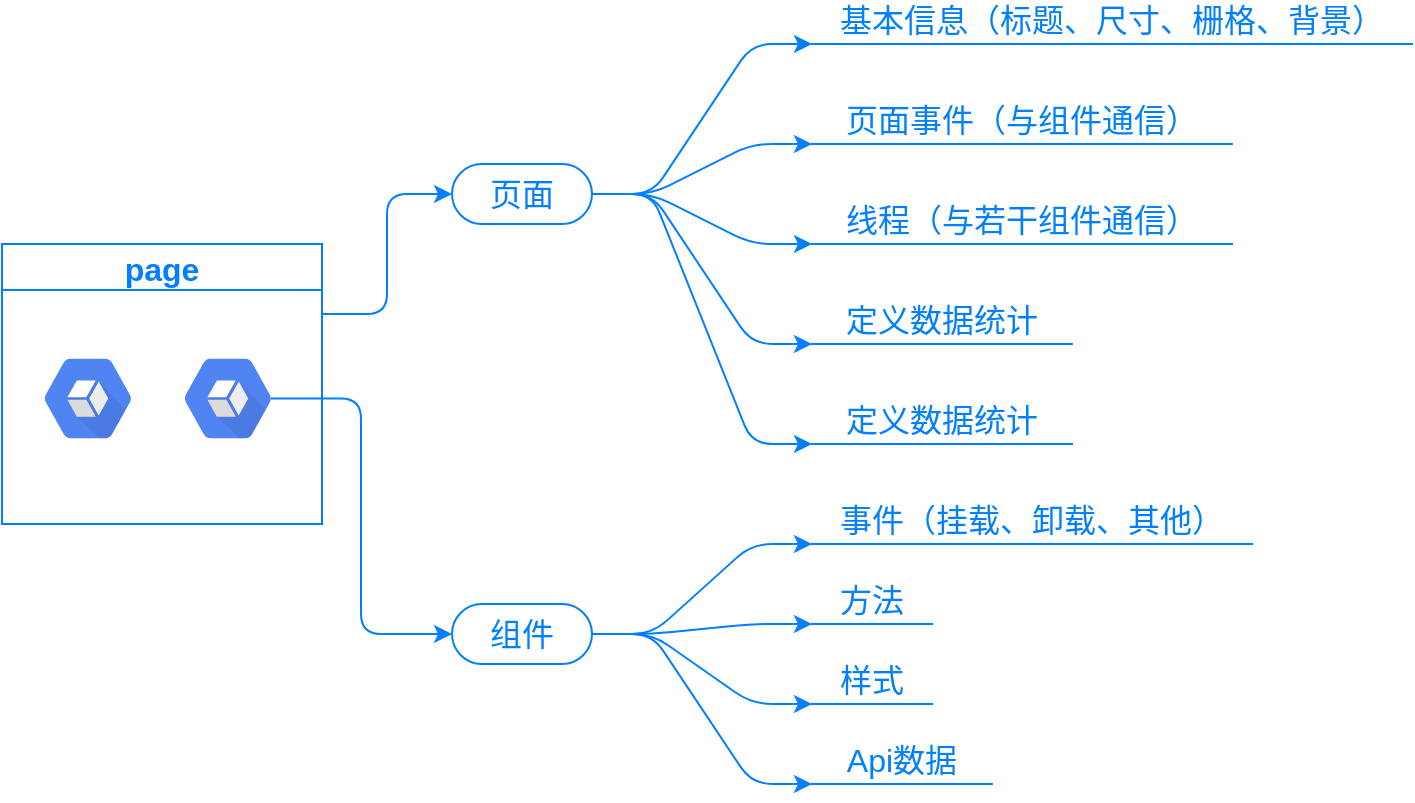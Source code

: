 <mxfile>
    <diagram id="Oqp878QnOyq6E4KIyiQY" name="第 1 页">
        <mxGraphModel dx="1074" dy="869" grid="1" gridSize="10" guides="1" tooltips="1" connect="1" arrows="1" fold="1" page="1" pageScale="1" pageWidth="827" pageHeight="1169" math="0" shadow="0">
            <root>
                <mxCell id="0"/>
                <mxCell id="1" parent="0"/>
                <mxCell id="19" style="edgeStyle=entityRelationEdgeStyle;html=1;exitX=1;exitY=0.5;exitDx=0;exitDy=0;fontColor=#007FFF;endArrow=classic;endFill=1;strokeColor=#007FFF;jumpStyle=line;jumpSize=0;fontSize=16;" parent="1" source="6" target="18" edge="1">
                    <mxGeometry relative="1" as="geometry"/>
                </mxCell>
                <mxCell id="21" style="edgeStyle=entityRelationEdgeStyle;jumpStyle=line;jumpSize=0;html=1;exitX=1;exitY=0.5;exitDx=0;exitDy=0;fontColor=#007FFF;endArrow=classic;endFill=1;strokeColor=#007FFF;fontSize=16;" parent="1" source="6" target="20" edge="1">
                    <mxGeometry relative="1" as="geometry"/>
                </mxCell>
                <mxCell id="22" style="edgeStyle=entityRelationEdgeStyle;jumpStyle=line;jumpSize=0;html=1;exitX=1;exitY=0.5;exitDx=0;exitDy=0;fontColor=#007FFF;endArrow=classic;endFill=1;strokeColor=#007FFF;entryX=0;entryY=1;entryDx=0;entryDy=0;fontSize=16;" parent="1" source="6" target="23" edge="1">
                    <mxGeometry relative="1" as="geometry">
                        <mxPoint x="430" y="200" as="targetPoint"/>
                    </mxGeometry>
                </mxCell>
                <mxCell id="25" style="edgeStyle=entityRelationEdgeStyle;jumpStyle=line;jumpSize=0;html=1;exitX=1;exitY=0.5;exitDx=0;exitDy=0;entryX=0;entryY=1;entryDx=0;entryDy=0;fontColor=#007FFF;endArrow=classic;endFill=1;strokeColor=#007FFF;fontSize=16;" parent="1" source="6" target="24" edge="1">
                    <mxGeometry relative="1" as="geometry"/>
                </mxCell>
                <mxCell id="6" value="页面" style="whiteSpace=wrap;html=1;rounded=1;arcSize=50;align=center;verticalAlign=middle;strokeWidth=1;autosize=1;spacing=4;treeFolding=1;treeMoving=1;newEdgeStyle={&quot;edgeStyle&quot;:&quot;entityRelationEdgeStyle&quot;,&quot;startArrow&quot;:&quot;none&quot;,&quot;endArrow&quot;:&quot;none&quot;,&quot;segment&quot;:10,&quot;curved&quot;:1};labelBackgroundColor=none;fontColor=#007FFF;labelBorderColor=none;strokeColor=#007FFF;fontSize=16;" parent="1" vertex="1">
                    <mxGeometry x="285" y="130" width="70" height="30" as="geometry"/>
                </mxCell>
                <mxCell id="7" value="" style="edgeStyle=elbowEdgeStyle;startArrow=none;endArrow=classic;segment=10;strokeColor=#007FFF;endFill=1;exitX=1;exitY=0.25;exitDx=0;exitDy=0;fontSize=16;" parent="1" source="8" target="6" edge="1">
                    <mxGeometry relative="1" as="geometry">
                        <mxPoint x="230" y="170" as="sourcePoint"/>
                    </mxGeometry>
                </mxCell>
                <mxCell id="8" value="page" style="swimlane;labelBackgroundColor=none;labelBorderColor=none;fontColor=#007FFF;strokeColor=#007FFF;fontSize=16;" parent="1" vertex="1">
                    <mxGeometry x="60" y="170" width="160" height="140" as="geometry"/>
                </mxCell>
                <mxCell id="9" value="" style="sketch=0;html=1;fillColor=#5184F3;strokeColor=none;verticalAlign=top;labelPosition=center;verticalLabelPosition=bottom;align=center;spacingTop=-6;fontSize=16;fontStyle=1;fontColor=#999999;shape=mxgraph.gcp2.hexIcon;prIcon=stackdriver;labelBackgroundColor=none;labelBorderColor=none;" parent="8" vertex="1">
                    <mxGeometry x="10" y="48" width="66" height="58.5" as="geometry"/>
                </mxCell>
                <mxCell id="12" value="" style="sketch=0;html=1;fillColor=#5184F3;strokeColor=none;verticalAlign=top;labelPosition=center;verticalLabelPosition=bottom;align=center;spacingTop=-6;fontSize=16;fontStyle=1;fontColor=#999999;shape=mxgraph.gcp2.hexIcon;prIcon=stackdriver;labelBackgroundColor=none;labelBorderColor=none;" parent="8" vertex="1">
                    <mxGeometry x="80" y="48" width="66" height="58.5" as="geometry"/>
                </mxCell>
                <mxCell id="29" style="edgeStyle=entityRelationEdgeStyle;jumpStyle=line;jumpSize=0;html=1;exitX=1;exitY=0.5;exitDx=0;exitDy=0;entryX=0;entryY=1;entryDx=0;entryDy=0;fontColor=#007FFF;endArrow=classic;endFill=1;strokeColor=#007FFF;fontSize=16;" parent="1" source="14" target="26" edge="1">
                    <mxGeometry relative="1" as="geometry"/>
                </mxCell>
                <mxCell id="30" style="edgeStyle=entityRelationEdgeStyle;jumpStyle=line;jumpSize=0;html=1;exitX=1;exitY=0.5;exitDx=0;exitDy=0;entryX=0;entryY=1;entryDx=0;entryDy=0;fontColor=#007FFF;endArrow=classic;endFill=1;strokeColor=#007FFF;fontSize=16;" parent="1" source="14" target="27" edge="1">
                    <mxGeometry relative="1" as="geometry"/>
                </mxCell>
                <mxCell id="31" style="edgeStyle=entityRelationEdgeStyle;jumpStyle=line;jumpSize=0;html=1;exitX=1;exitY=0.5;exitDx=0;exitDy=0;entryX=0;entryY=1;entryDx=0;entryDy=0;fontColor=#007FFF;endArrow=classic;endFill=1;strokeColor=#007FFF;fontSize=16;" parent="1" source="14" target="28" edge="1">
                    <mxGeometry relative="1" as="geometry"/>
                </mxCell>
                <mxCell id="14" value="组件" style="whiteSpace=wrap;html=1;rounded=1;arcSize=50;align=center;verticalAlign=middle;strokeWidth=1;autosize=1;spacing=4;treeFolding=1;treeMoving=1;newEdgeStyle={&quot;edgeStyle&quot;:&quot;entityRelationEdgeStyle&quot;,&quot;startArrow&quot;:&quot;none&quot;,&quot;endArrow&quot;:&quot;none&quot;,&quot;segment&quot;:10,&quot;curved&quot;:1};labelBackgroundColor=none;fontColor=#007FFF;labelBorderColor=none;strokeColor=#007FFF;fontSize=16;" parent="1" vertex="1">
                    <mxGeometry x="285" y="350" width="70" height="30" as="geometry"/>
                </mxCell>
                <mxCell id="15" style="edgeStyle=elbowEdgeStyle;html=1;exitX=0.825;exitY=0.5;exitDx=0;exitDy=0;exitPerimeter=0;entryX=0;entryY=0.5;entryDx=0;entryDy=0;fontColor=#007FFF;endArrow=classic;endFill=1;strokeColor=#007FFF;fontSize=16;" parent="1" source="12" target="14" edge="1">
                    <mxGeometry relative="1" as="geometry"/>
                </mxCell>
                <mxCell id="18" value="页面事件（与组件通信）" style="whiteSpace=wrap;html=1;shape=partialRectangle;top=0;left=0;bottom=1;right=0;points=[[0,1],[1,1]];fillColor=none;align=center;verticalAlign=bottom;routingCenterY=0.5;snapToPoint=1;recursiveResize=0;autosize=1;treeFolding=1;treeMoving=1;newEdgeStyle={&quot;edgeStyle&quot;:&quot;entityRelationEdgeStyle&quot;,&quot;startArrow&quot;:&quot;none&quot;,&quot;endArrow&quot;:&quot;none&quot;,&quot;segment&quot;:10,&quot;curved&quot;:1};labelBackgroundColor=none;labelBorderColor=none;fontColor=#007FFF;strokeColor=#007FFF;fontSize=16;" parent="1" vertex="1">
                    <mxGeometry x="465" y="100" width="210" height="20" as="geometry"/>
                </mxCell>
                <mxCell id="20" value="基本信息（标题、尺寸、栅格、背景）" style="whiteSpace=wrap;html=1;shape=partialRectangle;top=0;left=0;bottom=1;right=0;points=[[0,1],[1,1]];fillColor=none;align=center;verticalAlign=bottom;routingCenterY=0.5;snapToPoint=1;recursiveResize=0;autosize=1;treeFolding=1;treeMoving=1;newEdgeStyle={&quot;edgeStyle&quot;:&quot;entityRelationEdgeStyle&quot;,&quot;startArrow&quot;:&quot;none&quot;,&quot;endArrow&quot;:&quot;none&quot;,&quot;segment&quot;:10,&quot;curved&quot;:1};labelBackgroundColor=none;labelBorderColor=none;fontColor=#007FFF;strokeColor=#007FFF;fontSize=16;" parent="1" vertex="1">
                    <mxGeometry x="465" y="50" width="300" height="20" as="geometry"/>
                </mxCell>
                <mxCell id="23" value="线程（与若干组件通信）" style="whiteSpace=wrap;html=1;shape=partialRectangle;top=0;left=0;bottom=1;right=0;points=[[0,1],[1,1]];fillColor=none;align=center;verticalAlign=bottom;routingCenterY=0.5;snapToPoint=1;recursiveResize=0;autosize=1;treeFolding=1;treeMoving=1;newEdgeStyle={&quot;edgeStyle&quot;:&quot;entityRelationEdgeStyle&quot;,&quot;startArrow&quot;:&quot;none&quot;,&quot;endArrow&quot;:&quot;none&quot;,&quot;segment&quot;:10,&quot;curved&quot;:1};labelBackgroundColor=none;labelBorderColor=none;fontColor=#007FFF;strokeColor=#007FFF;fontSize=16;" parent="1" vertex="1">
                    <mxGeometry x="465" y="150" width="210" height="20" as="geometry"/>
                </mxCell>
                <mxCell id="24" value="定义数据统计" style="whiteSpace=wrap;html=1;shape=partialRectangle;top=0;left=0;bottom=1;right=0;points=[[0,1],[1,1]];fillColor=none;align=center;verticalAlign=bottom;routingCenterY=0.5;snapToPoint=1;recursiveResize=0;autosize=1;treeFolding=1;treeMoving=1;newEdgeStyle={&quot;edgeStyle&quot;:&quot;entityRelationEdgeStyle&quot;,&quot;startArrow&quot;:&quot;none&quot;,&quot;endArrow&quot;:&quot;none&quot;,&quot;segment&quot;:10,&quot;curved&quot;:1};labelBackgroundColor=none;labelBorderColor=none;fontColor=#007FFF;strokeColor=#007FFF;fontSize=16;" parent="1" vertex="1">
                    <mxGeometry x="465" y="200" width="130" height="20" as="geometry"/>
                </mxCell>
                <mxCell id="26" value="事件（挂载、卸载、其他）" style="whiteSpace=wrap;html=1;shape=partialRectangle;top=0;left=0;bottom=1;right=0;points=[[0,1],[1,1]];fillColor=none;align=center;verticalAlign=bottom;routingCenterY=0.5;snapToPoint=1;recursiveResize=0;autosize=1;treeFolding=1;treeMoving=1;newEdgeStyle={&quot;edgeStyle&quot;:&quot;entityRelationEdgeStyle&quot;,&quot;startArrow&quot;:&quot;none&quot;,&quot;endArrow&quot;:&quot;none&quot;,&quot;segment&quot;:10,&quot;curved&quot;:1};labelBackgroundColor=none;labelBorderColor=none;fontColor=#007FFF;strokeColor=#007FFF;fontSize=16;" parent="1" vertex="1">
                    <mxGeometry x="465" y="300" width="220" height="20" as="geometry"/>
                </mxCell>
                <mxCell id="27" value="样式" style="whiteSpace=wrap;html=1;shape=partialRectangle;top=0;left=0;bottom=1;right=0;points=[[0,1],[1,1]];fillColor=none;align=center;verticalAlign=bottom;routingCenterY=0.5;snapToPoint=1;recursiveResize=0;autosize=1;treeFolding=1;treeMoving=1;newEdgeStyle={&quot;edgeStyle&quot;:&quot;entityRelationEdgeStyle&quot;,&quot;startArrow&quot;:&quot;none&quot;,&quot;endArrow&quot;:&quot;none&quot;,&quot;segment&quot;:10,&quot;curved&quot;:1};labelBackgroundColor=none;labelBorderColor=none;fontColor=#007FFF;strokeColor=#007FFF;fontSize=16;" parent="1" vertex="1">
                    <mxGeometry x="465" y="380" width="60" height="20" as="geometry"/>
                </mxCell>
                <mxCell id="28" value="Api数据" style="whiteSpace=wrap;html=1;shape=partialRectangle;top=0;left=0;bottom=1;right=0;points=[[0,1],[1,1]];fillColor=none;align=center;verticalAlign=bottom;routingCenterY=0.5;snapToPoint=1;recursiveResize=0;autosize=1;treeFolding=1;treeMoving=1;newEdgeStyle={&quot;edgeStyle&quot;:&quot;entityRelationEdgeStyle&quot;,&quot;startArrow&quot;:&quot;none&quot;,&quot;endArrow&quot;:&quot;none&quot;,&quot;segment&quot;:10,&quot;curved&quot;:1};labelBackgroundColor=none;labelBorderColor=none;fontColor=#007FFF;strokeColor=#007FFF;fontSize=16;" parent="1" vertex="1">
                    <mxGeometry x="465" y="420" width="90" height="20" as="geometry"/>
                </mxCell>
                <mxCell id="32" value="方法" style="whiteSpace=wrap;html=1;shape=partialRectangle;top=0;left=0;bottom=1;right=0;points=[[0,1],[1,1]];fillColor=none;align=center;verticalAlign=bottom;routingCenterY=0.5;snapToPoint=1;recursiveResize=0;autosize=1;treeFolding=1;treeMoving=1;newEdgeStyle={&quot;edgeStyle&quot;:&quot;entityRelationEdgeStyle&quot;,&quot;startArrow&quot;:&quot;none&quot;,&quot;endArrow&quot;:&quot;none&quot;,&quot;segment&quot;:10,&quot;curved&quot;:1};labelBackgroundColor=none;labelBorderColor=none;fontColor=#007FFF;strokeColor=#007FFF;fontSize=16;" vertex="1" parent="1">
                    <mxGeometry x="465" y="340" width="60" height="20" as="geometry"/>
                </mxCell>
                <mxCell id="34" style="edgeStyle=entityRelationEdgeStyle;jumpStyle=line;jumpSize=0;html=1;exitX=1;exitY=0.5;exitDx=0;exitDy=0;entryX=0;entryY=1;entryDx=0;entryDy=0;fontColor=#007FFF;endArrow=classic;endFill=1;strokeColor=#007FFF;fontSize=16;" edge="1" parent="1" source="14" target="32">
                    <mxGeometry relative="1" as="geometry">
                        <mxPoint x="365" y="315" as="sourcePoint"/>
                        <mxPoint x="475.0" y="290" as="targetPoint"/>
                    </mxGeometry>
                </mxCell>
                <mxCell id="35" value="定义数据统计" style="whiteSpace=wrap;html=1;shape=partialRectangle;top=0;left=0;bottom=1;right=0;points=[[0,1],[1,1]];fillColor=none;align=center;verticalAlign=bottom;routingCenterY=0.5;snapToPoint=1;recursiveResize=0;autosize=1;treeFolding=1;treeMoving=1;newEdgeStyle={&quot;edgeStyle&quot;:&quot;entityRelationEdgeStyle&quot;,&quot;startArrow&quot;:&quot;none&quot;,&quot;endArrow&quot;:&quot;none&quot;,&quot;segment&quot;:10,&quot;curved&quot;:1};labelBackgroundColor=none;labelBorderColor=none;fontColor=#007FFF;strokeColor=#007FFF;fontSize=16;" vertex="1" parent="1">
                    <mxGeometry x="465" y="250" width="130" height="20" as="geometry"/>
                </mxCell>
                <mxCell id="37" style="edgeStyle=entityRelationEdgeStyle;jumpStyle=line;jumpSize=0;html=1;exitX=1;exitY=0.5;exitDx=0;exitDy=0;entryX=0;entryY=1;entryDx=0;entryDy=0;fontColor=#007FFF;endArrow=classic;endFill=1;strokeColor=#007FFF;fontSize=16;" edge="1" parent="1" source="6" target="35">
                    <mxGeometry relative="1" as="geometry">
                        <mxPoint x="365" y="155" as="sourcePoint"/>
                        <mxPoint x="475" y="230" as="targetPoint"/>
                    </mxGeometry>
                </mxCell>
            </root>
        </mxGraphModel>
    </diagram>
</mxfile>